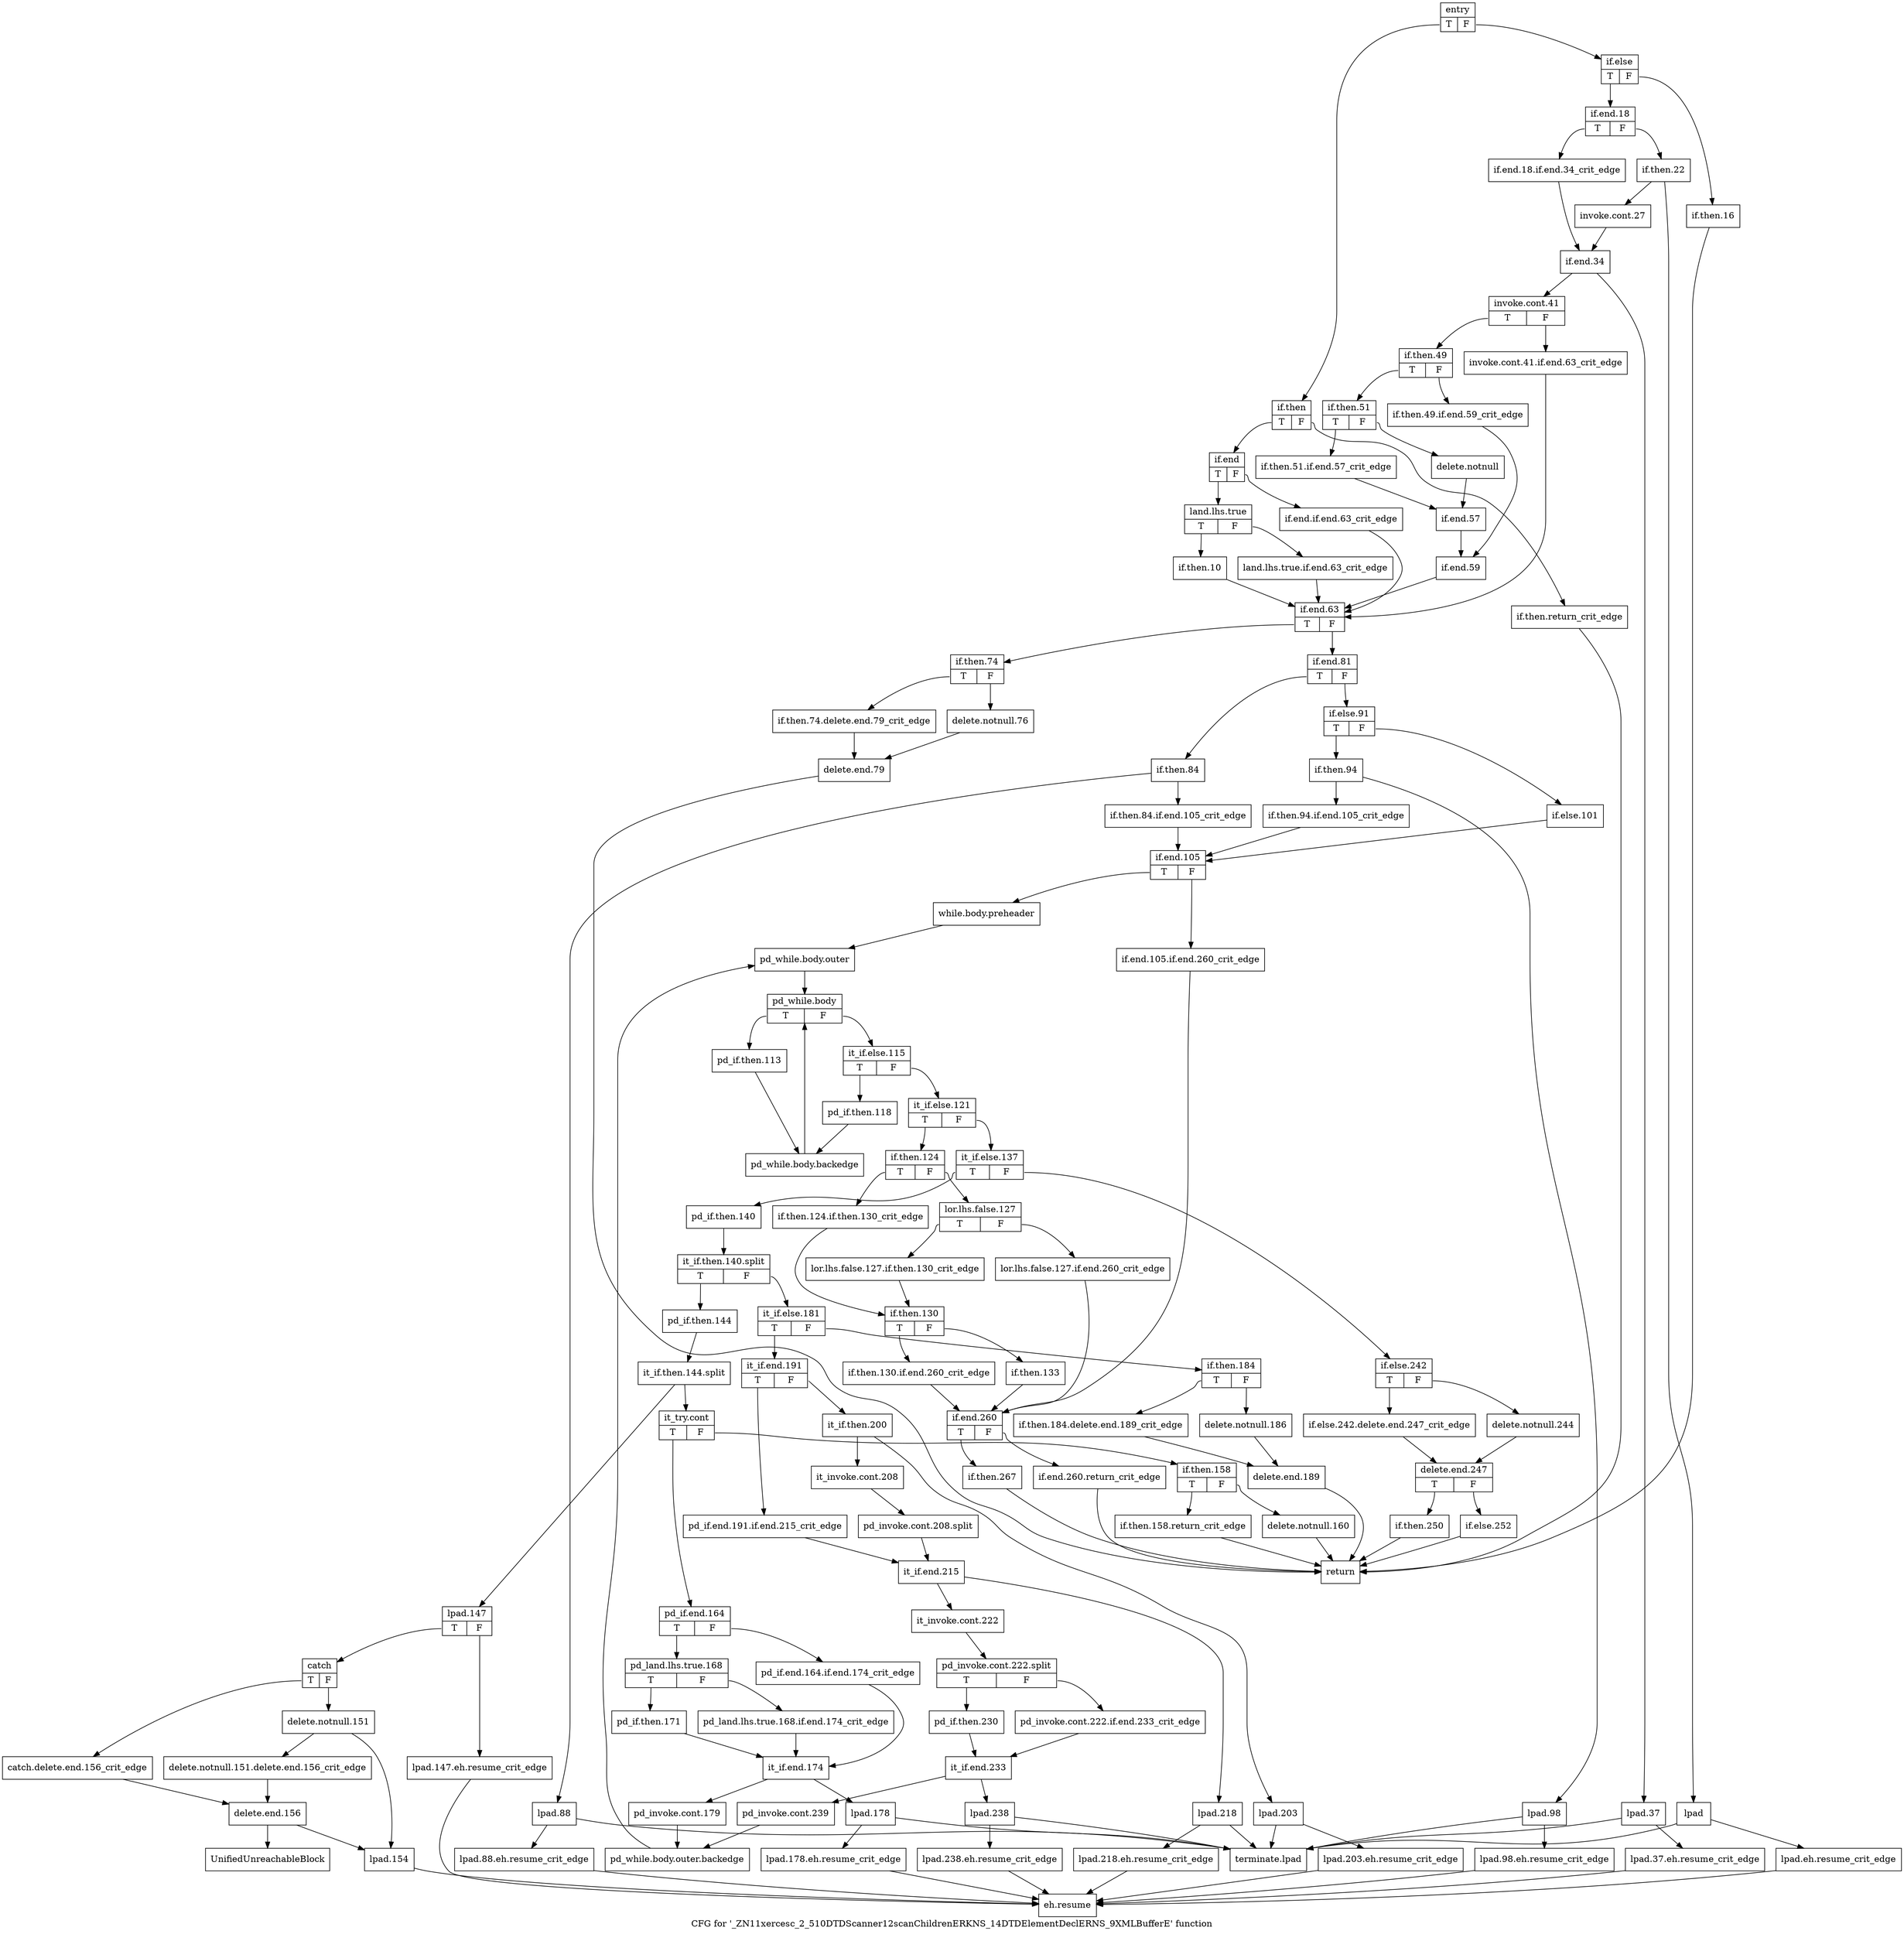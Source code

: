 digraph "CFG for '_ZN11xercesc_2_510DTDScanner12scanChildrenERKNS_14DTDElementDeclERNS_9XMLBufferE' function" {
	label="CFG for '_ZN11xercesc_2_510DTDScanner12scanChildrenERKNS_14DTDElementDeclERNS_9XMLBufferE' function";

	Node0x31775d0 [shape=record,label="{entry|{<s0>T|<s1>F}}"];
	Node0x31775d0:s0 -> Node0x3177620;
	Node0x31775d0:s1 -> Node0x3177850;
	Node0x3177620 [shape=record,label="{if.then|{<s0>T|<s1>F}}"];
	Node0x3177620:s0 -> Node0x31776c0;
	Node0x3177620:s1 -> Node0x3177670;
	Node0x3177670 [shape=record,label="{if.then.return_crit_edge}"];
	Node0x3177670 -> Node0x3179a60;
	Node0x31776c0 [shape=record,label="{if.end|{<s0>T|<s1>F}}"];
	Node0x31776c0:s0 -> Node0x3177760;
	Node0x31776c0:s1 -> Node0x3177710;
	Node0x3177710 [shape=record,label="{if.end.if.end.63_crit_edge}"];
	Node0x3177710 -> Node0x3177e90;
	Node0x3177760 [shape=record,label="{land.lhs.true|{<s0>T|<s1>F}}"];
	Node0x3177760:s0 -> Node0x3177800;
	Node0x3177760:s1 -> Node0x31777b0;
	Node0x31777b0 [shape=record,label="{land.lhs.true.if.end.63_crit_edge}"];
	Node0x31777b0 -> Node0x3177e90;
	Node0x3177800 [shape=record,label="{if.then.10}"];
	Node0x3177800 -> Node0x3177e90;
	Node0x3177850 [shape=record,label="{if.else|{<s0>T|<s1>F}}"];
	Node0x3177850:s0 -> Node0x31778f0;
	Node0x3177850:s1 -> Node0x31778a0;
	Node0x31778a0 [shape=record,label="{if.then.16}"];
	Node0x31778a0 -> Node0x3179a60;
	Node0x31778f0 [shape=record,label="{if.end.18|{<s0>T|<s1>F}}"];
	Node0x31778f0:s0 -> Node0x3177940;
	Node0x31778f0:s1 -> Node0x3177990;
	Node0x3177940 [shape=record,label="{if.end.18.if.end.34_crit_edge}"];
	Node0x3177940 -> Node0x3177ad0;
	Node0x3177990 [shape=record,label="{if.then.22}"];
	Node0x3177990 -> Node0x31779e0;
	Node0x3177990 -> Node0x3177a30;
	Node0x31779e0 [shape=record,label="{invoke.cont.27}"];
	Node0x31779e0 -> Node0x3177ad0;
	Node0x3177a30 [shape=record,label="{lpad}"];
	Node0x3177a30 -> Node0x3177a80;
	Node0x3177a30 -> Node0x3179b00;
	Node0x3177a80 [shape=record,label="{lpad.eh.resume_crit_edge}"];
	Node0x3177a80 -> Node0x3179ab0;
	Node0x3177ad0 [shape=record,label="{if.end.34}"];
	Node0x3177ad0 -> Node0x3177b20;
	Node0x3177ad0 -> Node0x3177d50;
	Node0x3177b20 [shape=record,label="{invoke.cont.41|{<s0>T|<s1>F}}"];
	Node0x3177b20:s0 -> Node0x3177bc0;
	Node0x3177b20:s1 -> Node0x3177b70;
	Node0x3177b70 [shape=record,label="{invoke.cont.41.if.end.63_crit_edge}"];
	Node0x3177b70 -> Node0x3177e90;
	Node0x3177bc0 [shape=record,label="{if.then.49|{<s0>T|<s1>F}}"];
	Node0x3177bc0:s0 -> Node0x3177c60;
	Node0x3177bc0:s1 -> Node0x3177c10;
	Node0x3177c10 [shape=record,label="{if.then.49.if.end.59_crit_edge}"];
	Node0x3177c10 -> Node0x3177e40;
	Node0x3177c60 [shape=record,label="{if.then.51|{<s0>T|<s1>F}}"];
	Node0x3177c60:s0 -> Node0x3177cb0;
	Node0x3177c60:s1 -> Node0x3177d00;
	Node0x3177cb0 [shape=record,label="{if.then.51.if.end.57_crit_edge}"];
	Node0x3177cb0 -> Node0x3177df0;
	Node0x3177d00 [shape=record,label="{delete.notnull}"];
	Node0x3177d00 -> Node0x3177df0;
	Node0x3177d50 [shape=record,label="{lpad.37}"];
	Node0x3177d50 -> Node0x3177da0;
	Node0x3177d50 -> Node0x3179b00;
	Node0x3177da0 [shape=record,label="{lpad.37.eh.resume_crit_edge}"];
	Node0x3177da0 -> Node0x3179ab0;
	Node0x3177df0 [shape=record,label="{if.end.57}"];
	Node0x3177df0 -> Node0x3177e40;
	Node0x3177e40 [shape=record,label="{if.end.59}"];
	Node0x3177e40 -> Node0x3177e90;
	Node0x3177e90 [shape=record,label="{if.end.63|{<s0>T|<s1>F}}"];
	Node0x3177e90:s0 -> Node0x3177ee0;
	Node0x3177e90:s1 -> Node0x3178020;
	Node0x3177ee0 [shape=record,label="{if.then.74|{<s0>T|<s1>F}}"];
	Node0x3177ee0:s0 -> Node0x3177f30;
	Node0x3177ee0:s1 -> Node0x3177f80;
	Node0x3177f30 [shape=record,label="{if.then.74.delete.end.79_crit_edge}"];
	Node0x3177f30 -> Node0x3177fd0;
	Node0x3177f80 [shape=record,label="{delete.notnull.76}"];
	Node0x3177f80 -> Node0x3177fd0;
	Node0x3177fd0 [shape=record,label="{delete.end.79}"];
	Node0x3177fd0 -> Node0x3179a60;
	Node0x3178020 [shape=record,label="{if.end.81|{<s0>T|<s1>F}}"];
	Node0x3178020:s0 -> Node0x3178070;
	Node0x3178020:s1 -> Node0x31781b0;
	Node0x3178070 [shape=record,label="{if.then.84}"];
	Node0x3178070 -> Node0x31780c0;
	Node0x3178070 -> Node0x3178110;
	Node0x31780c0 [shape=record,label="{if.then.84.if.end.105_crit_edge}"];
	Node0x31780c0 -> Node0x3178390;
	Node0x3178110 [shape=record,label="{lpad.88}"];
	Node0x3178110 -> Node0x3178160;
	Node0x3178110 -> Node0x3179b00;
	Node0x3178160 [shape=record,label="{lpad.88.eh.resume_crit_edge}"];
	Node0x3178160 -> Node0x3179ab0;
	Node0x31781b0 [shape=record,label="{if.else.91|{<s0>T|<s1>F}}"];
	Node0x31781b0:s0 -> Node0x3178200;
	Node0x31781b0:s1 -> Node0x3178340;
	Node0x3178200 [shape=record,label="{if.then.94}"];
	Node0x3178200 -> Node0x3178250;
	Node0x3178200 -> Node0x31782a0;
	Node0x3178250 [shape=record,label="{if.then.94.if.end.105_crit_edge}"];
	Node0x3178250 -> Node0x3178390;
	Node0x31782a0 [shape=record,label="{lpad.98}"];
	Node0x31782a0 -> Node0x31782f0;
	Node0x31782a0 -> Node0x3179b00;
	Node0x31782f0 [shape=record,label="{lpad.98.eh.resume_crit_edge}"];
	Node0x31782f0 -> Node0x3179ab0;
	Node0x3178340 [shape=record,label="{if.else.101}"];
	Node0x3178340 -> Node0x3178390;
	Node0x3178390 [shape=record,label="{if.end.105|{<s0>T|<s1>F}}"];
	Node0x3178390:s0 -> Node0x3178430;
	Node0x3178390:s1 -> Node0x31783e0;
	Node0x31783e0 [shape=record,label="{if.end.105.if.end.260_crit_edge}"];
	Node0x31783e0 -> Node0x3179970;
	Node0x3178430 [shape=record,label="{while.body.preheader}"];
	Node0x3178430 -> Node0x3178480;
	Node0x3178480 [shape=record,label="{pd_while.body.outer}"];
	Node0x3178480 -> Node0x31784d0;
	Node0x31784d0 [shape=record,label="{pd_while.body|{<s0>T|<s1>F}}"];
	Node0x31784d0:s0 -> Node0x3178520;
	Node0x31784d0:s1 -> Node0x3178570;
	Node0x3178520 [shape=record,label="{pd_if.then.113}"];
	Node0x3178520 -> Node0x3178610;
	Node0x3178570 [shape=record,label="{it_if.else.115|{<s0>T|<s1>F}}"];
	Node0x3178570:s0 -> Node0x31785c0;
	Node0x3178570:s1 -> Node0x3178660;
	Node0x31785c0 [shape=record,label="{pd_if.then.118}"];
	Node0x31785c0 -> Node0x3178610;
	Node0x3178610 [shape=record,label="{pd_while.body.backedge}"];
	Node0x3178610 -> Node0x31784d0;
	Node0x3178660 [shape=record,label="{it_if.else.121|{<s0>T|<s1>F}}"];
	Node0x3178660:s0 -> Node0x31786b0;
	Node0x3178660:s1 -> Node0x3178930;
	Node0x31786b0 [shape=record,label="{if.then.124|{<s0>T|<s1>F}}"];
	Node0x31786b0:s0 -> Node0x3178700;
	Node0x31786b0:s1 -> Node0x3178750;
	Node0x3178700 [shape=record,label="{if.then.124.if.then.130_crit_edge}"];
	Node0x3178700 -> Node0x3178840;
	Node0x3178750 [shape=record,label="{lor.lhs.false.127|{<s0>T|<s1>F}}"];
	Node0x3178750:s0 -> Node0x31787f0;
	Node0x3178750:s1 -> Node0x31787a0;
	Node0x31787a0 [shape=record,label="{lor.lhs.false.127.if.end.260_crit_edge}"];
	Node0x31787a0 -> Node0x3179970;
	Node0x31787f0 [shape=record,label="{lor.lhs.false.127.if.then.130_crit_edge}"];
	Node0x31787f0 -> Node0x3178840;
	Node0x3178840 [shape=record,label="{if.then.130|{<s0>T|<s1>F}}"];
	Node0x3178840:s0 -> Node0x3178890;
	Node0x3178840:s1 -> Node0x31788e0;
	Node0x3178890 [shape=record,label="{if.then.130.if.end.260_crit_edge}"];
	Node0x3178890 -> Node0x3179970;
	Node0x31788e0 [shape=record,label="{if.then.133}"];
	Node0x31788e0 -> Node0x3179970;
	Node0x3178930 [shape=record,label="{it_if.else.137|{<s0>T|<s1>F}}"];
	Node0x3178930:s0 -> Node0x3178980;
	Node0x3178930:s1 -> Node0x3179790;
	Node0x3178980 [shape=record,label="{pd_if.then.140}"];
	Node0x3178980 -> Node0xa8ad160;
	Node0xa8ad160 [shape=record,label="{it_if.then.140.split|{<s0>T|<s1>F}}"];
	Node0xa8ad160:s0 -> Node0x31789d0;
	Node0xa8ad160:s1 -> Node0x3179100;
	Node0x31789d0 [shape=record,label="{pd_if.then.144}"];
	Node0x31789d0 -> Node0xa883520;
	Node0xa883520 [shape=record,label="{it_if.then.144.split}"];
	Node0xa883520 -> Node0x3178ca0;
	Node0xa883520 -> Node0x3178a20;
	Node0x3178a20 [shape=record,label="{lpad.147|{<s0>T|<s1>F}}"];
	Node0x3178a20:s0 -> Node0x3178ac0;
	Node0x3178a20:s1 -> Node0x3178a70;
	Node0x3178a70 [shape=record,label="{lpad.147.eh.resume_crit_edge}"];
	Node0x3178a70 -> Node0x3179ab0;
	Node0x3178ac0 [shape=record,label="{catch|{<s0>T|<s1>F}}"];
	Node0x3178ac0:s0 -> Node0x3178b10;
	Node0x3178ac0:s1 -> Node0x3178b60;
	Node0x3178b10 [shape=record,label="{catch.delete.end.156_crit_edge}"];
	Node0x3178b10 -> Node0x3178c00;
	Node0x3178b60 [shape=record,label="{delete.notnull.151}"];
	Node0x3178b60 -> Node0x3178bb0;
	Node0x3178b60 -> Node0x3178c50;
	Node0x3178bb0 [shape=record,label="{delete.notnull.151.delete.end.156_crit_edge}"];
	Node0x3178bb0 -> Node0x3178c00;
	Node0x3178c00 [shape=record,label="{delete.end.156}"];
	Node0x3178c00 -> Node0x3179b50;
	Node0x3178c00 -> Node0x3178c50;
	Node0x3178c50 [shape=record,label="{lpad.154}"];
	Node0x3178c50 -> Node0x3179ab0;
	Node0x3178ca0 [shape=record,label="{it_try.cont|{<s0>T|<s1>F}}"];
	Node0x3178ca0:s0 -> Node0x3178de0;
	Node0x3178ca0:s1 -> Node0x3178cf0;
	Node0x3178cf0 [shape=record,label="{if.then.158|{<s0>T|<s1>F}}"];
	Node0x3178cf0:s0 -> Node0x3178d40;
	Node0x3178cf0:s1 -> Node0x3178d90;
	Node0x3178d40 [shape=record,label="{if.then.158.return_crit_edge}"];
	Node0x3178d40 -> Node0x3179a60;
	Node0x3178d90 [shape=record,label="{delete.notnull.160}"];
	Node0x3178d90 -> Node0x3179a60;
	Node0x3178de0 [shape=record,label="{pd_if.end.164|{<s0>T|<s1>F}}"];
	Node0x3178de0:s0 -> Node0x3178e80;
	Node0x3178de0:s1 -> Node0x3178e30;
	Node0x3178e30 [shape=record,label="{pd_if.end.164.if.end.174_crit_edge}"];
	Node0x3178e30 -> Node0x3178f70;
	Node0x3178e80 [shape=record,label="{pd_land.lhs.true.168|{<s0>T|<s1>F}}"];
	Node0x3178e80:s0 -> Node0x3178f20;
	Node0x3178e80:s1 -> Node0x3178ed0;
	Node0x3178ed0 [shape=record,label="{pd_land.lhs.true.168.if.end.174_crit_edge}"];
	Node0x3178ed0 -> Node0x3178f70;
	Node0x3178f20 [shape=record,label="{pd_if.then.171}"];
	Node0x3178f20 -> Node0x3178f70;
	Node0x3178f70 [shape=record,label="{it_if.end.174}"];
	Node0x3178f70 -> Node0x3178fc0;
	Node0x3178f70 -> Node0x3179060;
	Node0x3178fc0 [shape=record,label="{pd_invoke.cont.179}"];
	Node0x3178fc0 -> Node0x3179010;
	Node0x3179010 [shape=record,label="{pd_while.body.outer.backedge}"];
	Node0x3179010 -> Node0x3178480;
	Node0x3179060 [shape=record,label="{lpad.178}"];
	Node0x3179060 -> Node0x31790b0;
	Node0x3179060 -> Node0x3179b00;
	Node0x31790b0 [shape=record,label="{lpad.178.eh.resume_crit_edge}"];
	Node0x31790b0 -> Node0x3179ab0;
	Node0x3179100 [shape=record,label="{it_if.else.181|{<s0>T|<s1>F}}"];
	Node0x3179100:s0 -> Node0x3179290;
	Node0x3179100:s1 -> Node0x3179150;
	Node0x3179150 [shape=record,label="{if.then.184|{<s0>T|<s1>F}}"];
	Node0x3179150:s0 -> Node0x31791a0;
	Node0x3179150:s1 -> Node0x31791f0;
	Node0x31791a0 [shape=record,label="{if.then.184.delete.end.189_crit_edge}"];
	Node0x31791a0 -> Node0x3179240;
	Node0x31791f0 [shape=record,label="{delete.notnull.186}"];
	Node0x31791f0 -> Node0x3179240;
	Node0x3179240 [shape=record,label="{delete.end.189}"];
	Node0x3179240 -> Node0x3179a60;
	Node0x3179290 [shape=record,label="{it_if.end.191|{<s0>T|<s1>F}}"];
	Node0x3179290:s0 -> Node0x31792e0;
	Node0x3179290:s1 -> Node0x3179330;
	Node0x31792e0 [shape=record,label="{pd_if.end.191.if.end.215_crit_edge}"];
	Node0x31792e0 -> Node0x3179470;
	Node0x3179330 [shape=record,label="{it_if.then.200}"];
	Node0x3179330 -> Node0x3179380;
	Node0x3179330 -> Node0x31793d0;
	Node0x3179380 [shape=record,label="{it_invoke.cont.208}"];
	Node0x3179380 -> Node0xa882b10;
	Node0xa882b10 [shape=record,label="{pd_invoke.cont.208.split}"];
	Node0xa882b10 -> Node0x3179470;
	Node0x31793d0 [shape=record,label="{lpad.203}"];
	Node0x31793d0 -> Node0x3179420;
	Node0x31793d0 -> Node0x3179b00;
	Node0x3179420 [shape=record,label="{lpad.203.eh.resume_crit_edge}"];
	Node0x3179420 -> Node0x3179ab0;
	Node0x3179470 [shape=record,label="{it_if.end.215}"];
	Node0x3179470 -> Node0x31794c0;
	Node0x3179470 -> Node0x31795b0;
	Node0x31794c0 [shape=record,label="{it_invoke.cont.222}"];
	Node0x31794c0 -> Node0xa8826a0;
	Node0xa8826a0 [shape=record,label="{pd_invoke.cont.222.split|{<s0>T|<s1>F}}"];
	Node0xa8826a0:s0 -> Node0x3179560;
	Node0xa8826a0:s1 -> Node0x3179510;
	Node0x3179510 [shape=record,label="{pd_invoke.cont.222.if.end.233_crit_edge}"];
	Node0x3179510 -> Node0x3179650;
	Node0x3179560 [shape=record,label="{pd_if.then.230}"];
	Node0x3179560 -> Node0x3179650;
	Node0x31795b0 [shape=record,label="{lpad.218}"];
	Node0x31795b0 -> Node0x3179600;
	Node0x31795b0 -> Node0x3179b00;
	Node0x3179600 [shape=record,label="{lpad.218.eh.resume_crit_edge}"];
	Node0x3179600 -> Node0x3179ab0;
	Node0x3179650 [shape=record,label="{it_if.end.233}"];
	Node0x3179650 -> Node0x31796a0;
	Node0x3179650 -> Node0x31796f0;
	Node0x31796a0 [shape=record,label="{pd_invoke.cont.239}"];
	Node0x31796a0 -> Node0x3179010;
	Node0x31796f0 [shape=record,label="{lpad.238}"];
	Node0x31796f0 -> Node0x3179740;
	Node0x31796f0 -> Node0x3179b00;
	Node0x3179740 [shape=record,label="{lpad.238.eh.resume_crit_edge}"];
	Node0x3179740 -> Node0x3179ab0;
	Node0x3179790 [shape=record,label="{if.else.242|{<s0>T|<s1>F}}"];
	Node0x3179790:s0 -> Node0x31797e0;
	Node0x3179790:s1 -> Node0x3179830;
	Node0x31797e0 [shape=record,label="{if.else.242.delete.end.247_crit_edge}"];
	Node0x31797e0 -> Node0x3179880;
	Node0x3179830 [shape=record,label="{delete.notnull.244}"];
	Node0x3179830 -> Node0x3179880;
	Node0x3179880 [shape=record,label="{delete.end.247|{<s0>T|<s1>F}}"];
	Node0x3179880:s0 -> Node0x31798d0;
	Node0x3179880:s1 -> Node0x3179920;
	Node0x31798d0 [shape=record,label="{if.then.250}"];
	Node0x31798d0 -> Node0x3179a60;
	Node0x3179920 [shape=record,label="{if.else.252}"];
	Node0x3179920 -> Node0x3179a60;
	Node0x3179970 [shape=record,label="{if.end.260|{<s0>T|<s1>F}}"];
	Node0x3179970:s0 -> Node0x3179a10;
	Node0x3179970:s1 -> Node0x31799c0;
	Node0x31799c0 [shape=record,label="{if.end.260.return_crit_edge}"];
	Node0x31799c0 -> Node0x3179a60;
	Node0x3179a10 [shape=record,label="{if.then.267}"];
	Node0x3179a10 -> Node0x3179a60;
	Node0x3179a60 [shape=record,label="{return}"];
	Node0x3179ab0 [shape=record,label="{eh.resume}"];
	Node0x3179b00 [shape=record,label="{terminate.lpad}"];
	Node0x3179b50 [shape=record,label="{UnifiedUnreachableBlock}"];
}
